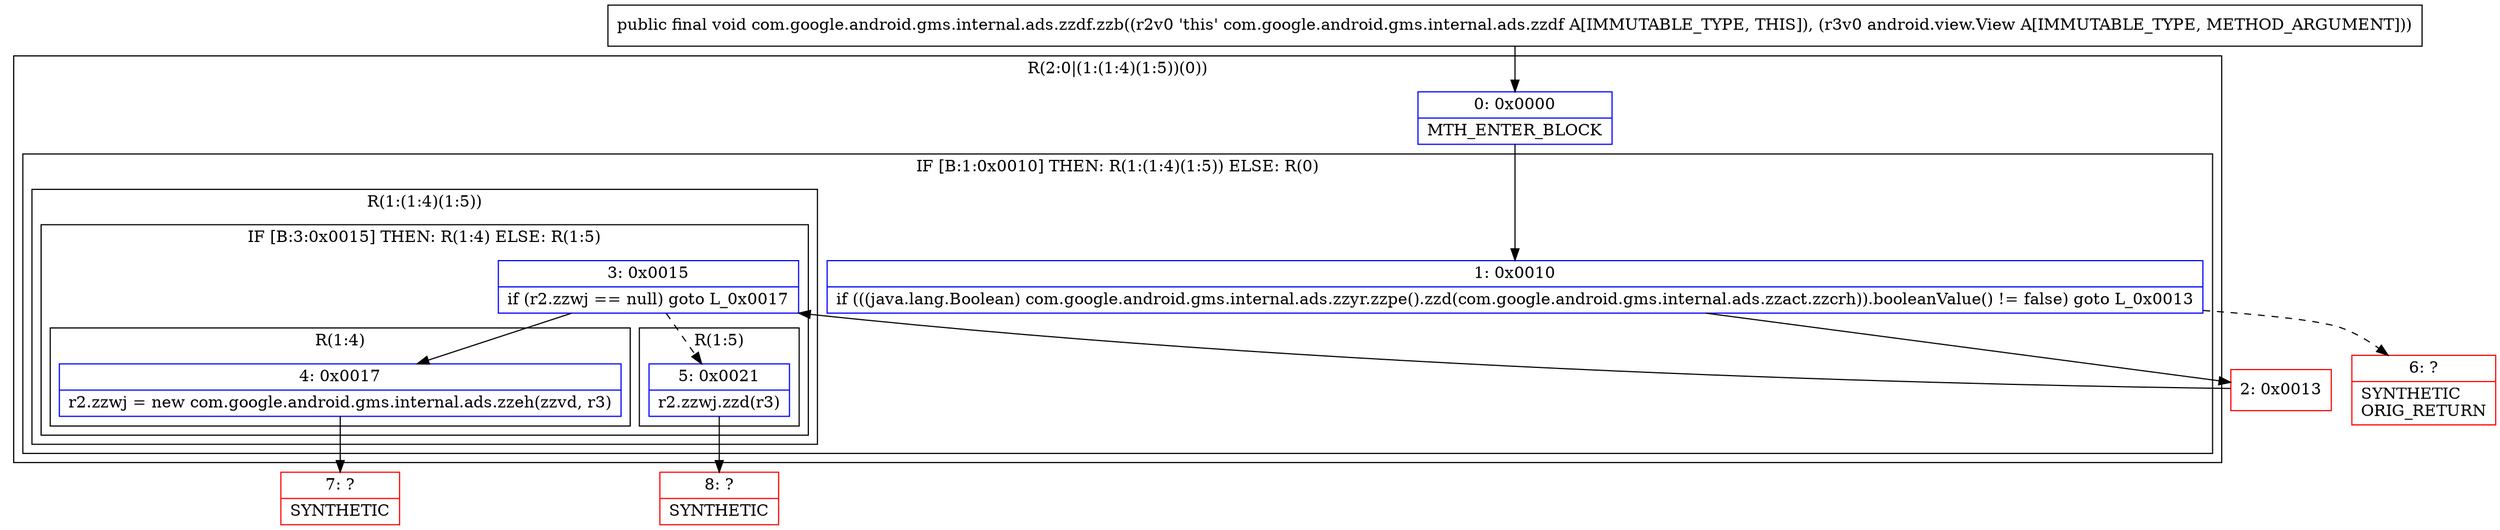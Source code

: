 digraph "CFG forcom.google.android.gms.internal.ads.zzdf.zzb(Landroid\/view\/View;)V" {
subgraph cluster_Region_1183264925 {
label = "R(2:0|(1:(1:4)(1:5))(0))";
node [shape=record,color=blue];
Node_0 [shape=record,label="{0\:\ 0x0000|MTH_ENTER_BLOCK\l}"];
subgraph cluster_IfRegion_1010285416 {
label = "IF [B:1:0x0010] THEN: R(1:(1:4)(1:5)) ELSE: R(0)";
node [shape=record,color=blue];
Node_1 [shape=record,label="{1\:\ 0x0010|if (((java.lang.Boolean) com.google.android.gms.internal.ads.zzyr.zzpe().zzd(com.google.android.gms.internal.ads.zzact.zzcrh)).booleanValue() != false) goto L_0x0013\l}"];
subgraph cluster_Region_835128975 {
label = "R(1:(1:4)(1:5))";
node [shape=record,color=blue];
subgraph cluster_IfRegion_352626135 {
label = "IF [B:3:0x0015] THEN: R(1:4) ELSE: R(1:5)";
node [shape=record,color=blue];
Node_3 [shape=record,label="{3\:\ 0x0015|if (r2.zzwj == null) goto L_0x0017\l}"];
subgraph cluster_Region_1786281010 {
label = "R(1:4)";
node [shape=record,color=blue];
Node_4 [shape=record,label="{4\:\ 0x0017|r2.zzwj = new com.google.android.gms.internal.ads.zzeh(zzvd, r3)\l}"];
}
subgraph cluster_Region_1804953326 {
label = "R(1:5)";
node [shape=record,color=blue];
Node_5 [shape=record,label="{5\:\ 0x0021|r2.zzwj.zzd(r3)\l}"];
}
}
}
subgraph cluster_Region_1655680613 {
label = "R(0)";
node [shape=record,color=blue];
}
}
}
Node_2 [shape=record,color=red,label="{2\:\ 0x0013}"];
Node_6 [shape=record,color=red,label="{6\:\ ?|SYNTHETIC\lORIG_RETURN\l}"];
Node_7 [shape=record,color=red,label="{7\:\ ?|SYNTHETIC\l}"];
Node_8 [shape=record,color=red,label="{8\:\ ?|SYNTHETIC\l}"];
MethodNode[shape=record,label="{public final void com.google.android.gms.internal.ads.zzdf.zzb((r2v0 'this' com.google.android.gms.internal.ads.zzdf A[IMMUTABLE_TYPE, THIS]), (r3v0 android.view.View A[IMMUTABLE_TYPE, METHOD_ARGUMENT])) }"];
MethodNode -> Node_0;
Node_0 -> Node_1;
Node_1 -> Node_2;
Node_1 -> Node_6[style=dashed];
Node_3 -> Node_4;
Node_3 -> Node_5[style=dashed];
Node_4 -> Node_7;
Node_5 -> Node_8;
Node_2 -> Node_3;
}

